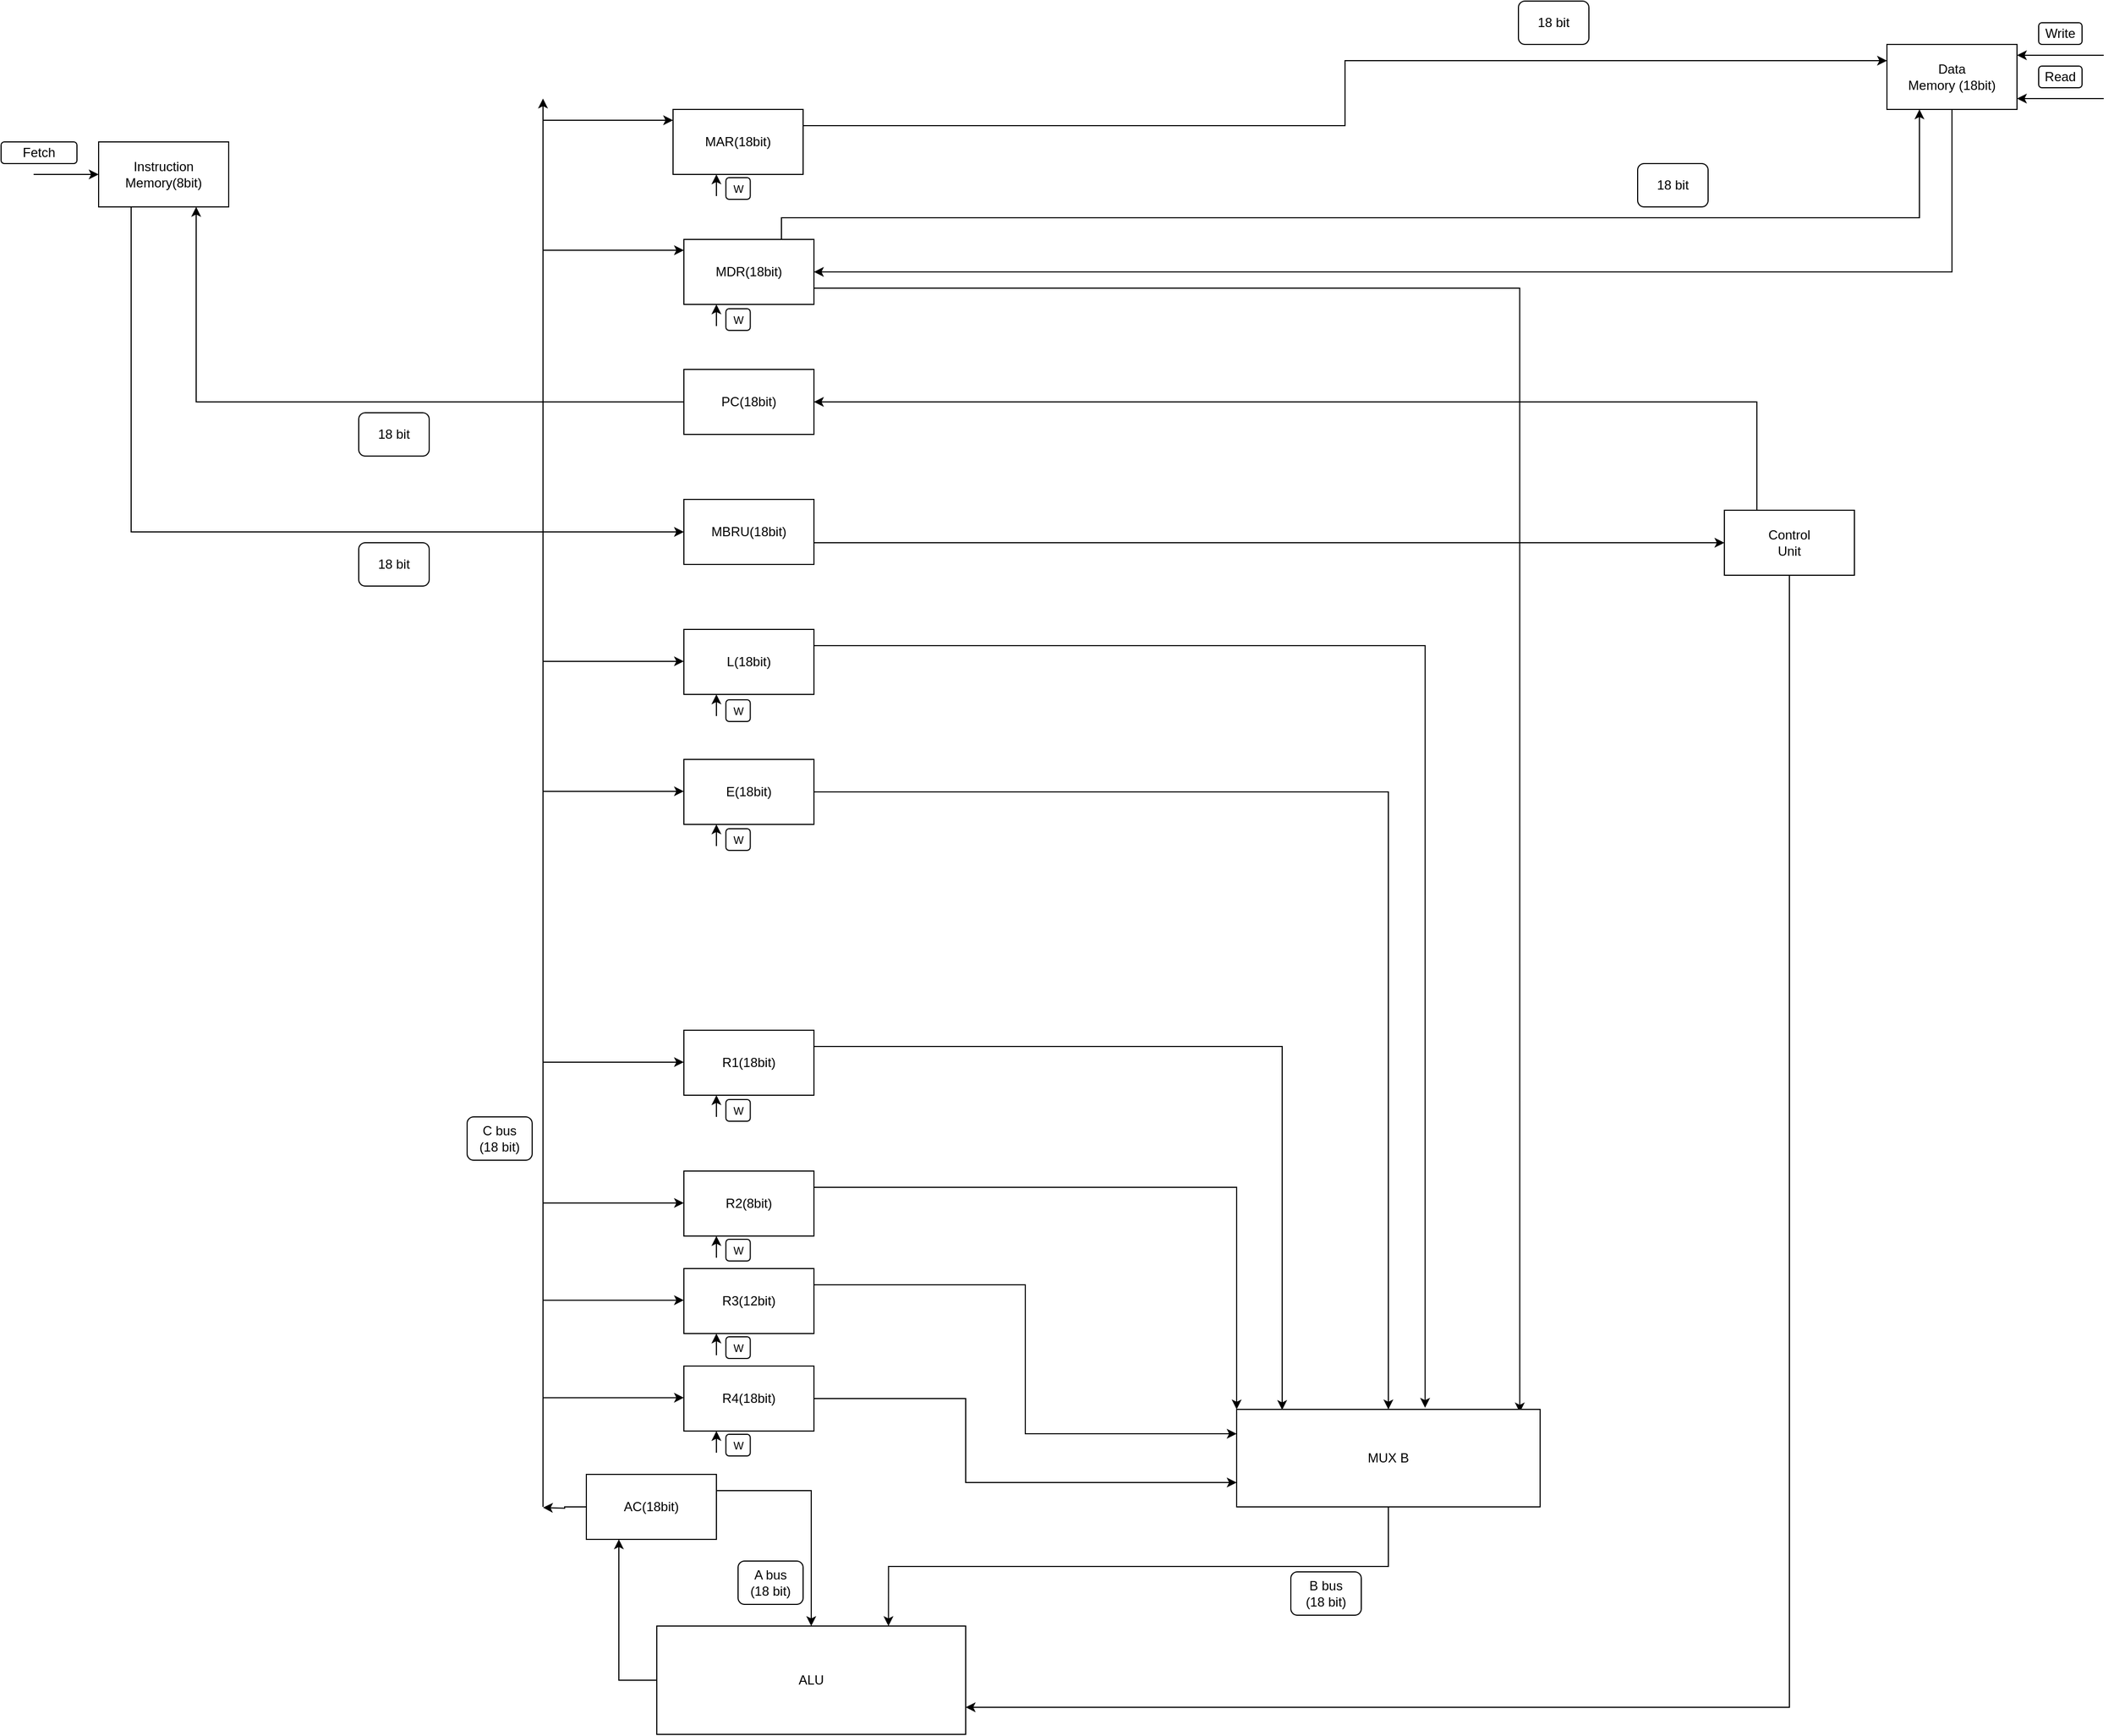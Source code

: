 <mxfile version="20.0.4" type="device"><diagram id="TzbW1tvVbs9IwWmPfa73" name="Page-1"><mxGraphModel dx="3816" dy="1654" grid="1" gridSize="10" guides="1" tooltips="1" connect="1" arrows="1" fold="1" page="1" pageScale="1" pageWidth="850" pageHeight="1100" math="0" shadow="0"><root><object label="" id="0"><mxCell/></object><mxCell id="1" parent="0"/><mxCell id="hmYH6apLCTRAeJZALTVi-19" style="edgeStyle=orthogonalEdgeStyle;rounded=0;orthogonalLoop=1;jettySize=auto;html=1;exitX=1;exitY=0.25;exitDx=0;exitDy=0;entryX=0;entryY=0.25;entryDx=0;entryDy=0;" parent="1" source="hmYH6apLCTRAeJZALTVi-1" target="hmYH6apLCTRAeJZALTVi-14" edge="1"><mxGeometry relative="1" as="geometry"/></mxCell><mxCell id="hmYH6apLCTRAeJZALTVi-1" value="MAR(18bit)" style="rounded=0;whiteSpace=wrap;html=1;" parent="1" vertex="1"><mxGeometry x="330" y="240" width="120" height="60" as="geometry"/></mxCell><mxCell id="iQdxm8luUenG32tjb5Zl-2" style="edgeStyle=orthogonalEdgeStyle;rounded=0;orthogonalLoop=1;jettySize=auto;html=1;exitX=0.75;exitY=0;exitDx=0;exitDy=0;entryX=0.25;entryY=1;entryDx=0;entryDy=0;" edge="1" parent="1" source="hmYH6apLCTRAeJZALTVi-2" target="hmYH6apLCTRAeJZALTVi-14"><mxGeometry relative="1" as="geometry"><Array as="points"><mxPoint x="430" y="340"/><mxPoint x="1480" y="340"/></Array></mxGeometry></mxCell><mxCell id="iQdxm8luUenG32tjb5Zl-15" style="edgeStyle=orthogonalEdgeStyle;rounded=0;orthogonalLoop=1;jettySize=auto;html=1;exitX=1;exitY=0.75;exitDx=0;exitDy=0;entryX=0.933;entryY=0.031;entryDx=0;entryDy=0;entryPerimeter=0;" edge="1" parent="1" source="hmYH6apLCTRAeJZALTVi-2" target="hmYH6apLCTRAeJZALTVi-54"><mxGeometry relative="1" as="geometry"/></mxCell><mxCell id="hmYH6apLCTRAeJZALTVi-2" value="MDR(18bit)" style="rounded=0;whiteSpace=wrap;html=1;" parent="1" vertex="1"><mxGeometry x="340" y="360" width="120" height="60" as="geometry"/></mxCell><mxCell id="hmYH6apLCTRAeJZALTVi-17" style="edgeStyle=orthogonalEdgeStyle;rounded=0;orthogonalLoop=1;jettySize=auto;html=1;exitX=0;exitY=0.5;exitDx=0;exitDy=0;entryX=0.75;entryY=1;entryDx=0;entryDy=0;" parent="1" source="hmYH6apLCTRAeJZALTVi-3" target="hmYH6apLCTRAeJZALTVi-15" edge="1"><mxGeometry relative="1" as="geometry"/></mxCell><mxCell id="hmYH6apLCTRAeJZALTVi-3" value="PC(18bit)" style="rounded=0;whiteSpace=wrap;html=1;" parent="1" vertex="1"><mxGeometry x="340" y="480" width="120" height="60" as="geometry"/></mxCell><mxCell id="hmYH6apLCTRAeJZALTVi-101" style="edgeStyle=orthogonalEdgeStyle;rounded=0;orthogonalLoop=1;jettySize=auto;html=1;exitX=1;exitY=0.5;exitDx=0;exitDy=0;entryX=0;entryY=0.5;entryDx=0;entryDy=0;" parent="1" source="hmYH6apLCTRAeJZALTVi-4" target="hmYH6apLCTRAeJZALTVi-16" edge="1"><mxGeometry relative="1" as="geometry"><Array as="points"><mxPoint x="460" y="640"/></Array></mxGeometry></mxCell><mxCell id="hmYH6apLCTRAeJZALTVi-4" value="MBRU(18bit)" style="rounded=0;whiteSpace=wrap;html=1;" parent="1" vertex="1"><mxGeometry x="340" y="600" width="120" height="60" as="geometry"/></mxCell><mxCell id="hmYH6apLCTRAeJZALTVi-58" style="edgeStyle=orthogonalEdgeStyle;rounded=0;orthogonalLoop=1;jettySize=auto;html=1;exitX=1;exitY=0.25;exitDx=0;exitDy=0;entryX=0.621;entryY=-0.017;entryDx=0;entryDy=0;entryPerimeter=0;" parent="1" source="hmYH6apLCTRAeJZALTVi-5" target="hmYH6apLCTRAeJZALTVi-54" edge="1"><mxGeometry relative="1" as="geometry"/></mxCell><mxCell id="hmYH6apLCTRAeJZALTVi-5" value="L(18bit)" style="rounded=0;whiteSpace=wrap;html=1;" parent="1" vertex="1"><mxGeometry x="340" y="720" width="120" height="60" as="geometry"/></mxCell><mxCell id="iQdxm8luUenG32tjb5Zl-37" style="edgeStyle=orthogonalEdgeStyle;rounded=0;orthogonalLoop=1;jettySize=auto;html=1;exitX=1;exitY=0.5;exitDx=0;exitDy=0;entryX=0.5;entryY=0;entryDx=0;entryDy=0;fontSize=10;" edge="1" parent="1" source="hmYH6apLCTRAeJZALTVi-6" target="hmYH6apLCTRAeJZALTVi-54"><mxGeometry relative="1" as="geometry"/></mxCell><mxCell id="hmYH6apLCTRAeJZALTVi-6" value="E(18bit)" style="rounded=0;whiteSpace=wrap;html=1;" parent="1" vertex="1"><mxGeometry x="340" y="840" width="120" height="60" as="geometry"/></mxCell><mxCell id="hmYH6apLCTRAeJZALTVi-95" style="edgeStyle=orthogonalEdgeStyle;rounded=0;orthogonalLoop=1;jettySize=auto;html=1;exitX=0;exitY=0.5;exitDx=0;exitDy=0;" parent="1" source="hmYH6apLCTRAeJZALTVi-7" edge="1"><mxGeometry relative="1" as="geometry"><mxPoint x="210" y="1530.667" as="targetPoint"/></mxGeometry></mxCell><mxCell id="vOs862up3GwtS2hqkSK2-1" style="edgeStyle=orthogonalEdgeStyle;rounded=0;orthogonalLoop=1;jettySize=auto;html=1;exitX=1;exitY=0.25;exitDx=0;exitDy=0;entryX=0.5;entryY=0;entryDx=0;entryDy=0;" parent="1" source="hmYH6apLCTRAeJZALTVi-7" target="hmYH6apLCTRAeJZALTVi-12" edge="1"><mxGeometry relative="1" as="geometry"/></mxCell><mxCell id="hmYH6apLCTRAeJZALTVi-7" value="AC(18bit)" style="rounded=0;whiteSpace=wrap;html=1;" parent="1" vertex="1"><mxGeometry x="250" y="1500" width="120" height="60" as="geometry"/></mxCell><mxCell id="hmYH6apLCTRAeJZALTVi-62" style="edgeStyle=orthogonalEdgeStyle;rounded=0;orthogonalLoop=1;jettySize=auto;html=1;exitX=1;exitY=0.25;exitDx=0;exitDy=0;entryX=0.15;entryY=0.006;entryDx=0;entryDy=0;entryPerimeter=0;" parent="1" source="hmYH6apLCTRAeJZALTVi-9" target="hmYH6apLCTRAeJZALTVi-54" edge="1"><mxGeometry relative="1" as="geometry"/></mxCell><mxCell id="hmYH6apLCTRAeJZALTVi-9" value="R1(18bit)" style="rounded=0;whiteSpace=wrap;html=1;" parent="1" vertex="1"><mxGeometry x="340" y="1090" width="120" height="60" as="geometry"/></mxCell><mxCell id="hmYH6apLCTRAeJZALTVi-63" style="edgeStyle=orthogonalEdgeStyle;rounded=0;orthogonalLoop=1;jettySize=auto;html=1;exitX=1;exitY=0.25;exitDx=0;exitDy=0;entryX=0;entryY=0;entryDx=0;entryDy=0;" parent="1" source="hmYH6apLCTRAeJZALTVi-10" target="hmYH6apLCTRAeJZALTVi-54" edge="1"><mxGeometry relative="1" as="geometry"/></mxCell><mxCell id="hmYH6apLCTRAeJZALTVi-10" value="R2(8bit)" style="rounded=0;whiteSpace=wrap;html=1;" parent="1" vertex="1"><mxGeometry x="340" y="1220" width="120" height="60" as="geometry"/></mxCell><mxCell id="vOs862up3GwtS2hqkSK2-6" style="edgeStyle=orthogonalEdgeStyle;rounded=0;orthogonalLoop=1;jettySize=auto;html=1;exitX=1;exitY=0.25;exitDx=0;exitDy=0;entryX=0;entryY=0.25;entryDx=0;entryDy=0;" parent="1" source="hmYH6apLCTRAeJZALTVi-11" target="hmYH6apLCTRAeJZALTVi-54" edge="1"><mxGeometry relative="1" as="geometry"/></mxCell><mxCell id="hmYH6apLCTRAeJZALTVi-11" value="R3(12bit)" style="rounded=0;whiteSpace=wrap;html=1;" parent="1" vertex="1"><mxGeometry x="340" y="1310" width="120" height="60" as="geometry"/></mxCell><mxCell id="hmYH6apLCTRAeJZALTVi-96" style="edgeStyle=orthogonalEdgeStyle;rounded=0;orthogonalLoop=1;jettySize=auto;html=1;exitX=0;exitY=0.5;exitDx=0;exitDy=0;entryX=0.25;entryY=1;entryDx=0;entryDy=0;" parent="1" source="hmYH6apLCTRAeJZALTVi-12" target="hmYH6apLCTRAeJZALTVi-7" edge="1"><mxGeometry relative="1" as="geometry"/></mxCell><mxCell id="hmYH6apLCTRAeJZALTVi-12" value="ALU" style="rounded=0;whiteSpace=wrap;html=1;" parent="1" vertex="1"><mxGeometry x="315" y="1640" width="285" height="100" as="geometry"/></mxCell><mxCell id="hmYH6apLCTRAeJZALTVi-20" style="edgeStyle=orthogonalEdgeStyle;rounded=0;orthogonalLoop=1;jettySize=auto;html=1;exitX=0.5;exitY=1;exitDx=0;exitDy=0;entryX=1;entryY=0.5;entryDx=0;entryDy=0;" parent="1" source="hmYH6apLCTRAeJZALTVi-14" target="hmYH6apLCTRAeJZALTVi-2" edge="1"><mxGeometry relative="1" as="geometry"/></mxCell><mxCell id="hmYH6apLCTRAeJZALTVi-14" value="Data&lt;br&gt;Memory (18bit)" style="rounded=0;whiteSpace=wrap;html=1;" parent="1" vertex="1"><mxGeometry x="1450" y="180" width="120" height="60" as="geometry"/></mxCell><mxCell id="hmYH6apLCTRAeJZALTVi-18" style="edgeStyle=orthogonalEdgeStyle;rounded=0;orthogonalLoop=1;jettySize=auto;html=1;exitX=0.25;exitY=1;exitDx=0;exitDy=0;entryX=0;entryY=0.5;entryDx=0;entryDy=0;" parent="1" source="hmYH6apLCTRAeJZALTVi-15" target="hmYH6apLCTRAeJZALTVi-4" edge="1"><mxGeometry relative="1" as="geometry"/></mxCell><mxCell id="hmYH6apLCTRAeJZALTVi-15" value="Instruction&lt;br&gt;Memory(8bit)" style="rounded=0;whiteSpace=wrap;html=1;" parent="1" vertex="1"><mxGeometry x="-200" y="270" width="120" height="60" as="geometry"/></mxCell><mxCell id="hmYH6apLCTRAeJZALTVi-102" style="edgeStyle=orthogonalEdgeStyle;rounded=0;orthogonalLoop=1;jettySize=auto;html=1;exitX=0.5;exitY=1;exitDx=0;exitDy=0;entryX=1;entryY=0.75;entryDx=0;entryDy=0;" parent="1" source="hmYH6apLCTRAeJZALTVi-16" target="hmYH6apLCTRAeJZALTVi-12" edge="1"><mxGeometry relative="1" as="geometry"/></mxCell><mxCell id="iQdxm8luUenG32tjb5Zl-1" style="edgeStyle=orthogonalEdgeStyle;rounded=0;orthogonalLoop=1;jettySize=auto;html=1;exitX=0.25;exitY=0;exitDx=0;exitDy=0;entryX=1;entryY=0.5;entryDx=0;entryDy=0;" edge="1" parent="1" source="hmYH6apLCTRAeJZALTVi-16" target="hmYH6apLCTRAeJZALTVi-3"><mxGeometry relative="1" as="geometry"/></mxCell><mxCell id="hmYH6apLCTRAeJZALTVi-16" value="Control&lt;br&gt;Unit" style="rounded=0;whiteSpace=wrap;html=1;" parent="1" vertex="1"><mxGeometry x="1300" y="610" width="120" height="60" as="geometry"/></mxCell><mxCell id="hmYH6apLCTRAeJZALTVi-25" value="A bus&lt;br&gt;(18 bit)" style="rounded=1;whiteSpace=wrap;html=1;" parent="1" vertex="1"><mxGeometry x="390" y="1580" width="60" height="40" as="geometry"/></mxCell><mxCell id="hmYH6apLCTRAeJZALTVi-26" value="B bus&lt;br&gt;(18 bit)" style="rounded=1;whiteSpace=wrap;html=1;" parent="1" vertex="1"><mxGeometry x="900" y="1590" width="65" height="40" as="geometry"/></mxCell><mxCell id="hmYH6apLCTRAeJZALTVi-29" value="" style="endArrow=classic;html=1;rounded=0;" parent="1" edge="1"><mxGeometry width="50" height="50" relative="1" as="geometry"><mxPoint x="210" y="1530" as="sourcePoint"/><mxPoint x="210" y="230" as="targetPoint"/></mxGeometry></mxCell><mxCell id="hmYH6apLCTRAeJZALTVi-33" value="" style="endArrow=classic;html=1;rounded=0;" parent="1" edge="1"><mxGeometry width="50" height="50" relative="1" as="geometry"><mxPoint x="210" y="1249.44" as="sourcePoint"/><mxPoint x="340" y="1249.44" as="targetPoint"/></mxGeometry></mxCell><mxCell id="hmYH6apLCTRAeJZALTVi-34" value="" style="endArrow=classic;html=1;rounded=0;" parent="1" edge="1"><mxGeometry width="50" height="50" relative="1" as="geometry"><mxPoint x="210" y="1119.44" as="sourcePoint"/><mxPoint x="340" y="1119.44" as="targetPoint"/></mxGeometry></mxCell><mxCell id="hmYH6apLCTRAeJZALTVi-36" value="" style="endArrow=classic;html=1;rounded=0;" parent="1" edge="1"><mxGeometry width="50" height="50" relative="1" as="geometry"><mxPoint x="210" y="869.44" as="sourcePoint"/><mxPoint x="340" y="869.44" as="targetPoint"/></mxGeometry></mxCell><mxCell id="hmYH6apLCTRAeJZALTVi-37" value="" style="endArrow=classic;html=1;rounded=0;" parent="1" edge="1"><mxGeometry width="50" height="50" relative="1" as="geometry"><mxPoint x="210" y="749.44" as="sourcePoint"/><mxPoint x="340" y="749.44" as="targetPoint"/></mxGeometry></mxCell><mxCell id="hmYH6apLCTRAeJZALTVi-38" value="C bus&lt;br&gt;(18 bit)" style="rounded=1;whiteSpace=wrap;html=1;" parent="1" vertex="1"><mxGeometry x="140" y="1170" width="60" height="40" as="geometry"/></mxCell><mxCell id="hmYH6apLCTRAeJZALTVi-71" style="edgeStyle=orthogonalEdgeStyle;rounded=0;orthogonalLoop=1;jettySize=auto;html=1;exitX=0.5;exitY=1;exitDx=0;exitDy=0;entryX=0.75;entryY=0;entryDx=0;entryDy=0;" parent="1" source="hmYH6apLCTRAeJZALTVi-54" target="hmYH6apLCTRAeJZALTVi-12" edge="1"><mxGeometry relative="1" as="geometry"/></mxCell><mxCell id="hmYH6apLCTRAeJZALTVi-54" value="MUX B" style="rounded=0;whiteSpace=wrap;html=1;" parent="1" vertex="1"><mxGeometry x="850" y="1440" width="280" height="90" as="geometry"/></mxCell><mxCell id="hmYH6apLCTRAeJZALTVi-74" value="" style="endArrow=classic;html=1;rounded=0;" parent="1" edge="1"><mxGeometry width="50" height="50" relative="1" as="geometry"><mxPoint x="210.0" y="370" as="sourcePoint"/><mxPoint x="340.0" y="370" as="targetPoint"/></mxGeometry></mxCell><mxCell id="hmYH6apLCTRAeJZALTVi-76" value="" style="endArrow=classic;html=1;rounded=0;" parent="1" edge="1"><mxGeometry width="50" height="50" relative="1" as="geometry"><mxPoint x="210.0" y="250" as="sourcePoint"/><mxPoint x="330" y="250" as="targetPoint"/></mxGeometry></mxCell><mxCell id="hmYH6apLCTRAeJZALTVi-97" value="18 bit" style="rounded=1;whiteSpace=wrap;html=1;" parent="1" vertex="1"><mxGeometry x="1110" y="140" width="65" height="40" as="geometry"/></mxCell><mxCell id="hmYH6apLCTRAeJZALTVi-98" value="18 bit" style="rounded=1;whiteSpace=wrap;html=1;" parent="1" vertex="1"><mxGeometry x="1220" y="290" width="65" height="40" as="geometry"/></mxCell><mxCell id="hmYH6apLCTRAeJZALTVi-99" value="18 bit" style="rounded=1;whiteSpace=wrap;html=1;" parent="1" vertex="1"><mxGeometry x="40" y="520" width="65" height="40" as="geometry"/></mxCell><mxCell id="hmYH6apLCTRAeJZALTVi-100" value="18 bit" style="rounded=1;whiteSpace=wrap;html=1;" parent="1" vertex="1"><mxGeometry x="40" y="640" width="65" height="40" as="geometry"/></mxCell><mxCell id="vOs862up3GwtS2hqkSK2-7" style="edgeStyle=orthogonalEdgeStyle;rounded=0;orthogonalLoop=1;jettySize=auto;html=1;exitX=1;exitY=0.5;exitDx=0;exitDy=0;entryX=0;entryY=0.75;entryDx=0;entryDy=0;" parent="1" source="vOs862up3GwtS2hqkSK2-2" target="hmYH6apLCTRAeJZALTVi-54" edge="1"><mxGeometry relative="1" as="geometry"><Array as="points"><mxPoint x="600" y="1430"/><mxPoint x="600" y="1507"/></Array></mxGeometry></mxCell><mxCell id="vOs862up3GwtS2hqkSK2-2" value="R4(18bit)" style="rounded=0;whiteSpace=wrap;html=1;" parent="1" vertex="1"><mxGeometry x="340" y="1400" width="120" height="60" as="geometry"/></mxCell><mxCell id="vOs862up3GwtS2hqkSK2-4" value="" style="endArrow=classic;html=1;rounded=0;" parent="1" edge="1"><mxGeometry width="50" height="50" relative="1" as="geometry"><mxPoint x="210.0" y="1339.23" as="sourcePoint"/><mxPoint x="340.0" y="1339.23" as="targetPoint"/></mxGeometry></mxCell><mxCell id="vOs862up3GwtS2hqkSK2-5" value="" style="endArrow=classic;html=1;rounded=0;" parent="1" edge="1"><mxGeometry width="50" height="50" relative="1" as="geometry"><mxPoint x="210.0" y="1429.23" as="sourcePoint"/><mxPoint x="340.0" y="1429.23" as="targetPoint"/></mxGeometry></mxCell><mxCell id="iQdxm8luUenG32tjb5Zl-4" value="" style="endArrow=classic;html=1;rounded=0;" edge="1" parent="1"><mxGeometry width="50" height="50" relative="1" as="geometry"><mxPoint x="-260" y="300" as="sourcePoint"/><mxPoint x="-200" y="300" as="targetPoint"/></mxGeometry></mxCell><mxCell id="iQdxm8luUenG32tjb5Zl-5" value="Fetch" style="rounded=1;whiteSpace=wrap;html=1;" vertex="1" parent="1"><mxGeometry x="-290" y="270" width="70" height="20" as="geometry"/></mxCell><mxCell id="iQdxm8luUenG32tjb5Zl-8" value="" style="endArrow=classic;html=1;rounded=0;" edge="1" parent="1"><mxGeometry width="50" height="50" relative="1" as="geometry"><mxPoint x="1650" y="190" as="sourcePoint"/><mxPoint x="1570" y="190" as="targetPoint"/></mxGeometry></mxCell><mxCell id="iQdxm8luUenG32tjb5Zl-11" value="Write" style="rounded=1;whiteSpace=wrap;html=1;" vertex="1" parent="1"><mxGeometry x="1590" y="160" width="40" height="20" as="geometry"/></mxCell><mxCell id="iQdxm8luUenG32tjb5Zl-12" value="" style="endArrow=classic;html=1;rounded=0;" edge="1" parent="1"><mxGeometry width="50" height="50" relative="1" as="geometry"><mxPoint x="1650.0" y="230" as="sourcePoint"/><mxPoint x="1570" y="230" as="targetPoint"/></mxGeometry></mxCell><mxCell id="iQdxm8luUenG32tjb5Zl-13" value="Read" style="rounded=1;whiteSpace=wrap;html=1;" vertex="1" parent="1"><mxGeometry x="1590" y="200" width="40" height="20" as="geometry"/></mxCell><mxCell id="iQdxm8luUenG32tjb5Zl-17" value="" style="endArrow=classic;html=1;rounded=0;" edge="1" parent="1"><mxGeometry width="50" height="50" relative="1" as="geometry"><mxPoint x="370" y="1480" as="sourcePoint"/><mxPoint x="370" y="1460.0" as="targetPoint"/></mxGeometry></mxCell><mxCell id="iQdxm8luUenG32tjb5Zl-18" value="" style="endArrow=classic;html=1;rounded=0;" edge="1" parent="1"><mxGeometry width="50" height="50" relative="1" as="geometry"><mxPoint x="370" y="1390.0" as="sourcePoint"/><mxPoint x="370" y="1370.0" as="targetPoint"/></mxGeometry></mxCell><mxCell id="iQdxm8luUenG32tjb5Zl-19" value="" style="endArrow=classic;html=1;rounded=0;" edge="1" parent="1"><mxGeometry width="50" height="50" relative="1" as="geometry"><mxPoint x="370" y="1300.0" as="sourcePoint"/><mxPoint x="370" y="1280.0" as="targetPoint"/></mxGeometry></mxCell><mxCell id="iQdxm8luUenG32tjb5Zl-20" value="" style="endArrow=classic;html=1;rounded=0;" edge="1" parent="1"><mxGeometry width="50" height="50" relative="1" as="geometry"><mxPoint x="370" y="1170.0" as="sourcePoint"/><mxPoint x="370" y="1150.0" as="targetPoint"/></mxGeometry></mxCell><mxCell id="iQdxm8luUenG32tjb5Zl-21" value="" style="endArrow=classic;html=1;rounded=0;" edge="1" parent="1"><mxGeometry width="50" height="50" relative="1" as="geometry"><mxPoint x="370" y="920.0" as="sourcePoint"/><mxPoint x="370" y="900.0" as="targetPoint"/></mxGeometry></mxCell><mxCell id="iQdxm8luUenG32tjb5Zl-22" value="" style="endArrow=classic;html=1;rounded=0;" edge="1" parent="1"><mxGeometry width="50" height="50" relative="1" as="geometry"><mxPoint x="370" y="800.0" as="sourcePoint"/><mxPoint x="370" y="780.0" as="targetPoint"/></mxGeometry></mxCell><mxCell id="iQdxm8luUenG32tjb5Zl-26" value="&lt;font style=&quot;font-size: 10px;&quot;&gt;W&lt;/font&gt;" style="rounded=1;whiteSpace=wrap;html=1;" vertex="1" parent="1"><mxGeometry x="378.75" y="1463" width="22.5" height="20" as="geometry"/></mxCell><mxCell id="iQdxm8luUenG32tjb5Zl-27" value="&lt;font style=&quot;font-size: 10px;&quot;&gt;W&lt;/font&gt;" style="rounded=1;whiteSpace=wrap;html=1;" vertex="1" parent="1"><mxGeometry x="378.75" y="1373" width="22.5" height="20" as="geometry"/></mxCell><mxCell id="iQdxm8luUenG32tjb5Zl-28" value="&lt;font style=&quot;font-size: 10px;&quot;&gt;W&lt;/font&gt;" style="rounded=1;whiteSpace=wrap;html=1;" vertex="1" parent="1"><mxGeometry x="378.75" y="1283" width="22.5" height="20" as="geometry"/></mxCell><mxCell id="iQdxm8luUenG32tjb5Zl-29" value="&lt;font style=&quot;font-size: 10px;&quot;&gt;W&lt;/font&gt;" style="rounded=1;whiteSpace=wrap;html=1;" vertex="1" parent="1"><mxGeometry x="378.75" y="1154" width="22.5" height="20" as="geometry"/></mxCell><mxCell id="iQdxm8luUenG32tjb5Zl-31" value="&lt;font style=&quot;font-size: 10px;&quot;&gt;W&lt;/font&gt;" style="rounded=1;whiteSpace=wrap;html=1;" vertex="1" parent="1"><mxGeometry x="378.75" y="904" width="22.5" height="20" as="geometry"/></mxCell><mxCell id="iQdxm8luUenG32tjb5Zl-32" value="&lt;font style=&quot;font-size: 10px;&quot;&gt;W&lt;/font&gt;" style="rounded=1;whiteSpace=wrap;html=1;" vertex="1" parent="1"><mxGeometry x="378.75" y="785" width="22.5" height="20" as="geometry"/></mxCell><mxCell id="iQdxm8luUenG32tjb5Zl-33" value="" style="endArrow=classic;html=1;rounded=0;" edge="1" parent="1"><mxGeometry width="50" height="50" relative="1" as="geometry"><mxPoint x="370.0" y="440.0" as="sourcePoint"/><mxPoint x="370.0" y="420.0" as="targetPoint"/></mxGeometry></mxCell><mxCell id="iQdxm8luUenG32tjb5Zl-34" value="&lt;font style=&quot;font-size: 10px;&quot;&gt;W&lt;/font&gt;" style="rounded=1;whiteSpace=wrap;html=1;" vertex="1" parent="1"><mxGeometry x="378.75" y="424" width="22.5" height="20" as="geometry"/></mxCell><mxCell id="iQdxm8luUenG32tjb5Zl-35" value="&lt;font style=&quot;font-size: 10px;&quot;&gt;W&lt;/font&gt;" style="rounded=1;whiteSpace=wrap;html=1;" vertex="1" parent="1"><mxGeometry x="378.75" y="303" width="22.5" height="20" as="geometry"/></mxCell><mxCell id="iQdxm8luUenG32tjb5Zl-36" value="" style="endArrow=classic;html=1;rounded=0;" edge="1" parent="1"><mxGeometry width="50" height="50" relative="1" as="geometry"><mxPoint x="370.0" y="320.0" as="sourcePoint"/><mxPoint x="370.0" y="300.0" as="targetPoint"/></mxGeometry></mxCell></root></mxGraphModel></diagram></mxfile>